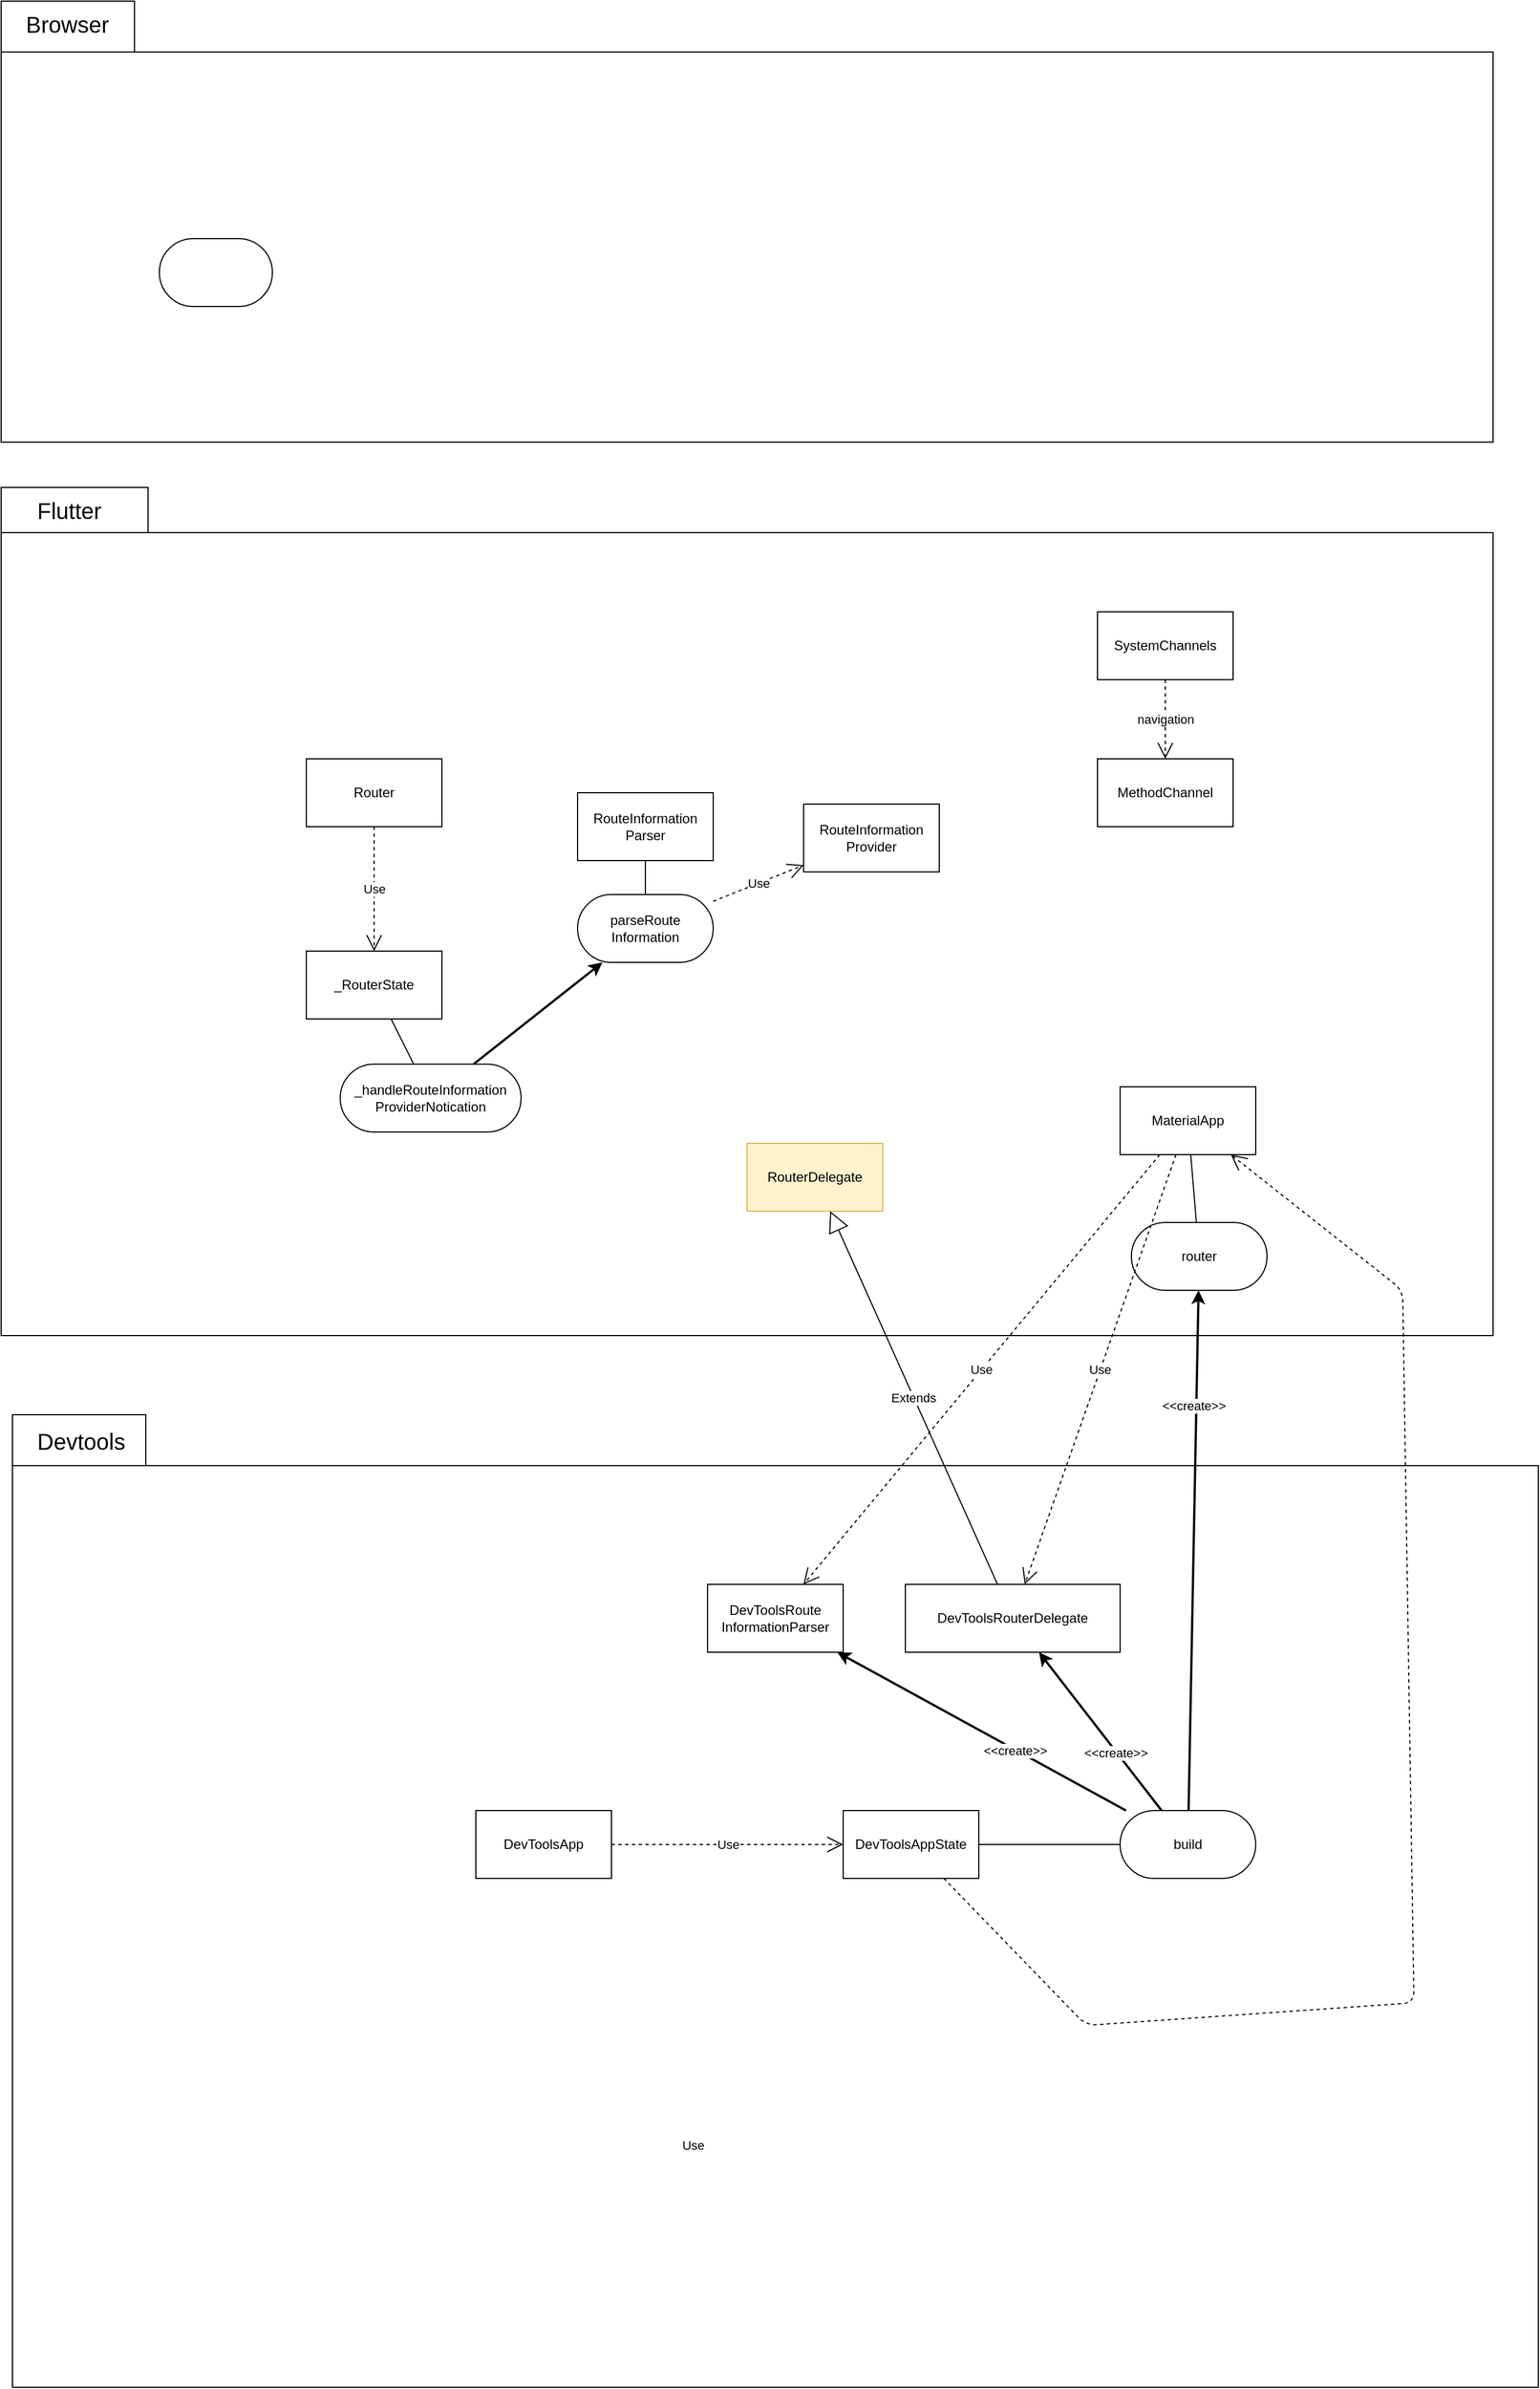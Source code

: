 <mxfile version="14.6.13" type="device"><diagram id="Y9oOQsz375pC7pQ3FiJY" name="Seite-1"><mxGraphModel dx="1350" dy="1216" grid="1" gridSize="10" guides="1" tooltips="1" connect="1" arrows="1" fold="1" page="0" pageScale="1" pageWidth="827" pageHeight="1169" math="0" shadow="0"><root><mxCell id="0"/><mxCell id="1" parent="0"/><mxCell id="uP667gNPEVgPcglbCPAk-15" value="" style="shape=folder;fontStyle=1;spacingTop=10;tabWidth=130;tabHeight=40;tabPosition=left;html=1;rounded=0;strokeWidth=1;fillColor=#FFFFFF;fontSize=20;" parent="1" vertex="1"><mxGeometry x="160" y="80" width="1320" height="750" as="geometry"/></mxCell><mxCell id="uP667gNPEVgPcglbCPAk-1" value="Router" style="rounded=0;whiteSpace=wrap;html=1;" parent="1" vertex="1"><mxGeometry x="430" y="320" width="120" height="60" as="geometry"/></mxCell><mxCell id="uP667gNPEVgPcglbCPAk-2" value="_RouterState" style="rounded=0;whiteSpace=wrap;html=1;" parent="1" vertex="1"><mxGeometry x="430" y="490" width="120" height="60" as="geometry"/></mxCell><mxCell id="uP667gNPEVgPcglbCPAk-3" value="RouteInformation&lt;br&gt;Provider" style="rounded=0;whiteSpace=wrap;html=1;" parent="1" vertex="1"><mxGeometry x="870" y="360" width="120" height="60" as="geometry"/></mxCell><mxCell id="uP667gNPEVgPcglbCPAk-4" value="RouteInformation&lt;br&gt;Parser" style="rounded=0;whiteSpace=wrap;html=1;" parent="1" vertex="1"><mxGeometry x="670" y="350" width="120" height="60" as="geometry"/></mxCell><mxCell id="uP667gNPEVgPcglbCPAk-6" value="_handleRouteInformation&lt;br&gt;ProviderNotication" style="rounded=1;whiteSpace=wrap;html=1;arcSize=50;" parent="1" vertex="1"><mxGeometry x="460" y="590" width="160" height="60" as="geometry"/></mxCell><mxCell id="uP667gNPEVgPcglbCPAk-7" value="parseRoute&lt;br&gt;Information" style="rounded=1;whiteSpace=wrap;html=1;arcSize=50;" parent="1" vertex="1"><mxGeometry x="670" y="440" width="120" height="60" as="geometry"/></mxCell><mxCell id="uP667gNPEVgPcglbCPAk-8" value="" style="endArrow=none;html=1;" parent="1" source="uP667gNPEVgPcglbCPAk-6" target="uP667gNPEVgPcglbCPAk-2" edge="1"><mxGeometry width="50" height="50" relative="1" as="geometry"><mxPoint x="330" y="620" as="sourcePoint"/><mxPoint x="380" y="570" as="targetPoint"/></mxGeometry></mxCell><mxCell id="uP667gNPEVgPcglbCPAk-9" value="" style="endArrow=none;html=1;" parent="1" source="uP667gNPEVgPcglbCPAk-7" target="uP667gNPEVgPcglbCPAk-4" edge="1"><mxGeometry width="50" height="50" relative="1" as="geometry"><mxPoint x="730" y="490" as="sourcePoint"/><mxPoint x="780" y="440" as="targetPoint"/></mxGeometry></mxCell><mxCell id="uP667gNPEVgPcglbCPAk-10" value="" style="endArrow=classic;html=1;strokeWidth=2;" parent="1" source="uP667gNPEVgPcglbCPAk-6" target="uP667gNPEVgPcglbCPAk-7" edge="1"><mxGeometry width="50" height="50" relative="1" as="geometry"><mxPoint x="710" y="690" as="sourcePoint"/><mxPoint x="760" y="640" as="targetPoint"/></mxGeometry></mxCell><mxCell id="uP667gNPEVgPcglbCPAk-13" value="Use" style="endArrow=open;endSize=12;dashed=1;html=1;" parent="1" source="uP667gNPEVgPcglbCPAk-7" target="uP667gNPEVgPcglbCPAk-3" edge="1"><mxGeometry width="160" relative="1" as="geometry"><mxPoint x="270" y="800" as="sourcePoint"/><mxPoint x="430" y="800" as="targetPoint"/></mxGeometry></mxCell><mxCell id="uP667gNPEVgPcglbCPAk-14" value="Use" style="endArrow=open;endSize=12;dashed=1;html=1;" parent="1" source="uP667gNPEVgPcglbCPAk-1" target="uP667gNPEVgPcglbCPAk-2" edge="1"><mxGeometry width="160" relative="1" as="geometry"><mxPoint x="230" y="650" as="sourcePoint"/><mxPoint x="390" y="650" as="targetPoint"/></mxGeometry></mxCell><mxCell id="uP667gNPEVgPcglbCPAk-16" value="Flutter" style="text;html=1;strokeColor=none;fillColor=none;align=left;verticalAlign=middle;whiteSpace=wrap;rounded=0;fontSize=20;" parent="1" vertex="1"><mxGeometry x="190" y="90" width="40" height="20" as="geometry"/></mxCell><mxCell id="uP667gNPEVgPcglbCPAk-17" value="" style="shape=folder;fontStyle=1;spacingTop=10;tabWidth=118;tabHeight=45;tabPosition=left;html=1;rounded=0;strokeWidth=1;fillColor=#FFFFFF;fontSize=20;" parent="1" vertex="1"><mxGeometry x="160" y="-350" width="1320" height="390" as="geometry"/></mxCell><mxCell id="uP667gNPEVgPcglbCPAk-18" value="Browser" style="text;html=1;strokeColor=none;fillColor=none;align=left;verticalAlign=middle;whiteSpace=wrap;rounded=0;fontSize=20;" parent="1" vertex="1"><mxGeometry x="180" y="-340" width="40" height="20" as="geometry"/></mxCell><mxCell id="uP667gNPEVgPcglbCPAk-19" value="" style="shape=folder;fontStyle=1;spacingTop=10;tabWidth=118;tabHeight=45;tabPosition=left;html=1;rounded=0;strokeWidth=1;fillColor=#FFFFFF;fontSize=20;" parent="1" vertex="1"><mxGeometry x="170" y="900" width="1350" height="860" as="geometry"/></mxCell><mxCell id="uP667gNPEVgPcglbCPAk-20" value="Devtools" style="text;html=1;strokeColor=none;fillColor=none;align=left;verticalAlign=middle;whiteSpace=wrap;rounded=0;fontSize=20;" parent="1" vertex="1"><mxGeometry x="190" y="913" width="40" height="20" as="geometry"/></mxCell><mxCell id="uP667gNPEVgPcglbCPAk-21" value="SystemChannels" style="rounded=0;whiteSpace=wrap;html=1;" parent="1" vertex="1"><mxGeometry x="1130" y="190" width="120" height="60" as="geometry"/></mxCell><mxCell id="uP667gNPEVgPcglbCPAk-22" value="MethodChannel" style="rounded=0;whiteSpace=wrap;html=1;" parent="1" vertex="1"><mxGeometry x="1130" y="320" width="120" height="60" as="geometry"/></mxCell><mxCell id="uP667gNPEVgPcglbCPAk-24" value="navigation" style="endArrow=open;endSize=12;dashed=1;html=1;" parent="1" source="uP667gNPEVgPcglbCPAk-21" target="uP667gNPEVgPcglbCPAk-22" edge="1"><mxGeometry width="160" relative="1" as="geometry"><mxPoint x="1120" y="480" as="sourcePoint"/><mxPoint x="1280" y="480" as="targetPoint"/></mxGeometry></mxCell><mxCell id="zhU2AzXhePYcam3H3eZe-1" value="" style="rounded=1;whiteSpace=wrap;html=1;arcSize=50;" parent="1" vertex="1"><mxGeometry x="300" y="-140" width="100" height="60" as="geometry"/></mxCell><UserObject label="RouterDelegate" link="https://api.flutter.dev/flutter/widgets/RouterDelegate-class.html" id="RmJhfrK6dJQjZMRQKIyy-4"><mxCell style="rounded=0;whiteSpace=wrap;html=1;fillColor=#fff2cc;strokeColor=#d6b656;" vertex="1" parent="1"><mxGeometry x="820" y="660" width="120" height="60" as="geometry"/></mxCell></UserObject><mxCell id="RmJhfrK6dJQjZMRQKIyy-6" value="DevToolsRouterDelegate" style="rounded=0;whiteSpace=wrap;html=1;" vertex="1" parent="1"><mxGeometry x="960" y="1050" width="190" height="60" as="geometry"/></mxCell><mxCell id="RmJhfrK6dJQjZMRQKIyy-7" value="Extends" style="endArrow=block;endSize=16;endFill=0;html=1;" edge="1" parent="1" source="RmJhfrK6dJQjZMRQKIyy-6" target="RmJhfrK6dJQjZMRQKIyy-4"><mxGeometry width="160" relative="1" as="geometry"><mxPoint x="490" y="860" as="sourcePoint"/><mxPoint x="650" y="860" as="targetPoint"/></mxGeometry></mxCell><mxCell id="RmJhfrK6dJQjZMRQKIyy-8" value="DevToolsApp" style="rounded=0;whiteSpace=wrap;html=1;" vertex="1" parent="1"><mxGeometry x="580" y="1250" width="120" height="60" as="geometry"/></mxCell><mxCell id="RmJhfrK6dJQjZMRQKIyy-9" value="Use" style="endArrow=open;endSize=12;dashed=1;html=1;" edge="1" parent="1" source="RmJhfrK6dJQjZMRQKIyy-8" target="RmJhfrK6dJQjZMRQKIyy-10"><mxGeometry width="160" relative="1" as="geometry"><mxPoint x="700" y="1280" as="sourcePoint"/><mxPoint x="700" y="1390" as="targetPoint"/></mxGeometry></mxCell><mxCell id="RmJhfrK6dJQjZMRQKIyy-10" value="DevToolsAppState" style="rounded=0;whiteSpace=wrap;html=1;" vertex="1" parent="1"><mxGeometry x="905" y="1250" width="120" height="60" as="geometry"/></mxCell><mxCell id="RmJhfrK6dJQjZMRQKIyy-11" value="build" style="rounded=1;whiteSpace=wrap;html=1;arcSize=50;" vertex="1" parent="1"><mxGeometry x="1150.0" y="1250" width="120" height="60" as="geometry"/></mxCell><mxCell id="RmJhfrK6dJQjZMRQKIyy-12" value="" style="endArrow=none;html=1;" edge="1" parent="1" source="RmJhfrK6dJQjZMRQKIyy-11" target="RmJhfrK6dJQjZMRQKIyy-10"><mxGeometry width="50" height="50" relative="1" as="geometry"><mxPoint x="860" y="1260" as="sourcePoint"/><mxPoint x="910" y="1210" as="targetPoint"/></mxGeometry></mxCell><mxCell id="RmJhfrK6dJQjZMRQKIyy-13" value="MaterialApp" style="rounded=0;whiteSpace=wrap;html=1;" vertex="1" parent="1"><mxGeometry x="1150" y="610" width="120" height="60" as="geometry"/></mxCell><UserObject label="router" link="https://api.flutter.dev/flutter/material/MaterialApp/MaterialApp.router.html" id="RmJhfrK6dJQjZMRQKIyy-14"><mxCell style="rounded=1;whiteSpace=wrap;html=1;arcSize=50;" vertex="1" parent="1"><mxGeometry x="1160.0" y="730" width="120" height="60" as="geometry"/></mxCell></UserObject><mxCell id="RmJhfrK6dJQjZMRQKIyy-15" value="" style="endArrow=none;html=1;" edge="1" parent="1" source="RmJhfrK6dJQjZMRQKIyy-14" target="RmJhfrK6dJQjZMRQKIyy-13"><mxGeometry width="50" height="50" relative="1" as="geometry"><mxPoint x="1060" y="750" as="sourcePoint"/><mxPoint x="1110" y="700" as="targetPoint"/></mxGeometry></mxCell><mxCell id="RmJhfrK6dJQjZMRQKIyy-18" value="" style="endArrow=classic;html=1;strokeWidth=2;" edge="1" parent="1" source="RmJhfrK6dJQjZMRQKIyy-11" target="RmJhfrK6dJQjZMRQKIyy-14"><mxGeometry width="50" height="50" relative="1" as="geometry"><mxPoint x="1210" y="1170" as="sourcePoint"/><mxPoint x="1260" y="1120" as="targetPoint"/></mxGeometry></mxCell><mxCell id="RmJhfrK6dJQjZMRQKIyy-31" value="&amp;lt;&amp;lt;create&amp;gt;&amp;gt;" style="edgeLabel;html=1;align=center;verticalAlign=middle;resizable=0;points=[];" vertex="1" connectable="0" parent="RmJhfrK6dJQjZMRQKIyy-18"><mxGeometry x="0.556" y="3" relative="1" as="geometry"><mxPoint as="offset"/></mxGeometry></mxCell><mxCell id="RmJhfrK6dJQjZMRQKIyy-21" value="" style="endArrow=classic;html=1;strokeWidth=2;" edge="1" parent="1" source="RmJhfrK6dJQjZMRQKIyy-11" target="RmJhfrK6dJQjZMRQKIyy-6"><mxGeometry width="50" height="50" relative="1" as="geometry"><mxPoint x="930" y="1210" as="sourcePoint"/><mxPoint x="980" y="1160" as="targetPoint"/></mxGeometry></mxCell><mxCell id="RmJhfrK6dJQjZMRQKIyy-22" value="&amp;lt;&amp;lt;create&amp;gt;&amp;gt;" style="edgeLabel;html=1;align=center;verticalAlign=middle;resizable=0;points=[];" vertex="1" connectable="0" parent="RmJhfrK6dJQjZMRQKIyy-21"><mxGeometry x="-0.264" y="1" relative="1" as="geometry"><mxPoint as="offset"/></mxGeometry></mxCell><mxCell id="RmJhfrK6dJQjZMRQKIyy-24" value="DevToolsRoute&lt;br&gt;InformationParser" style="rounded=0;whiteSpace=wrap;html=1;" vertex="1" parent="1"><mxGeometry x="785" y="1050" width="120" height="60" as="geometry"/></mxCell><mxCell id="RmJhfrK6dJQjZMRQKIyy-26" value="" style="endArrow=classic;html=1;strokeWidth=2;" edge="1" parent="1" source="RmJhfrK6dJQjZMRQKIyy-11" target="RmJhfrK6dJQjZMRQKIyy-24"><mxGeometry width="50" height="50" relative="1" as="geometry"><mxPoint x="520" y="910" as="sourcePoint"/><mxPoint x="570" y="860" as="targetPoint"/></mxGeometry></mxCell><mxCell id="RmJhfrK6dJQjZMRQKIyy-27" value="&amp;lt;&amp;lt;create&amp;gt;&amp;gt;" style="edgeLabel;html=1;align=center;verticalAlign=middle;resizable=0;points=[];" vertex="1" connectable="0" parent="RmJhfrK6dJQjZMRQKIyy-26"><mxGeometry x="-0.235" y="1" relative="1" as="geometry"><mxPoint y="-1" as="offset"/></mxGeometry></mxCell><mxCell id="RmJhfrK6dJQjZMRQKIyy-28" value="Use" style="endArrow=open;endSize=12;dashed=1;html=1;" edge="1" parent="1" source="RmJhfrK6dJQjZMRQKIyy-13" target="RmJhfrK6dJQjZMRQKIyy-6"><mxGeometry width="160" relative="1" as="geometry"><mxPoint x="1080" y="850" as="sourcePoint"/><mxPoint x="1080" y="960" as="targetPoint"/></mxGeometry></mxCell><mxCell id="RmJhfrK6dJQjZMRQKIyy-29" value="Use" style="endArrow=open;endSize=12;dashed=1;html=1;" edge="1" parent="1" source="RmJhfrK6dJQjZMRQKIyy-13" target="RmJhfrK6dJQjZMRQKIyy-24"><mxGeometry width="160" relative="1" as="geometry"><mxPoint x="1030" y="830" as="sourcePoint"/><mxPoint x="1030" y="940" as="targetPoint"/></mxGeometry></mxCell><mxCell id="RmJhfrK6dJQjZMRQKIyy-30" value="Use" style="endArrow=open;endSize=12;dashed=1;html=1;" edge="1" parent="1" source="RmJhfrK6dJQjZMRQKIyy-10" target="RmJhfrK6dJQjZMRQKIyy-13"><mxGeometry x="-1" y="-269" width="160" relative="1" as="geometry"><mxPoint x="780" y="870" as="sourcePoint"/><mxPoint x="780" y="980" as="targetPoint"/><Array as="points"><mxPoint x="1120" y="1440"/><mxPoint x="1410" y="1420"/><mxPoint x="1400" y="790"/></Array><mxPoint x="-29" y="49" as="offset"/></mxGeometry></mxCell></root></mxGraphModel></diagram></mxfile>